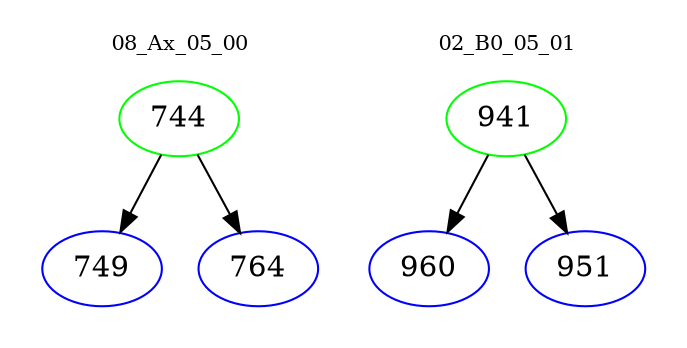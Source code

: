 digraph{
subgraph cluster_0 {
color = white
label = "08_Ax_05_00";
fontsize=10;
T0_744 [label="744", color="green"]
T0_744 -> T0_749 [color="black"]
T0_749 [label="749", color="blue"]
T0_744 -> T0_764 [color="black"]
T0_764 [label="764", color="blue"]
}
subgraph cluster_1 {
color = white
label = "02_B0_05_01";
fontsize=10;
T1_941 [label="941", color="green"]
T1_941 -> T1_960 [color="black"]
T1_960 [label="960", color="blue"]
T1_941 -> T1_951 [color="black"]
T1_951 [label="951", color="blue"]
}
}
